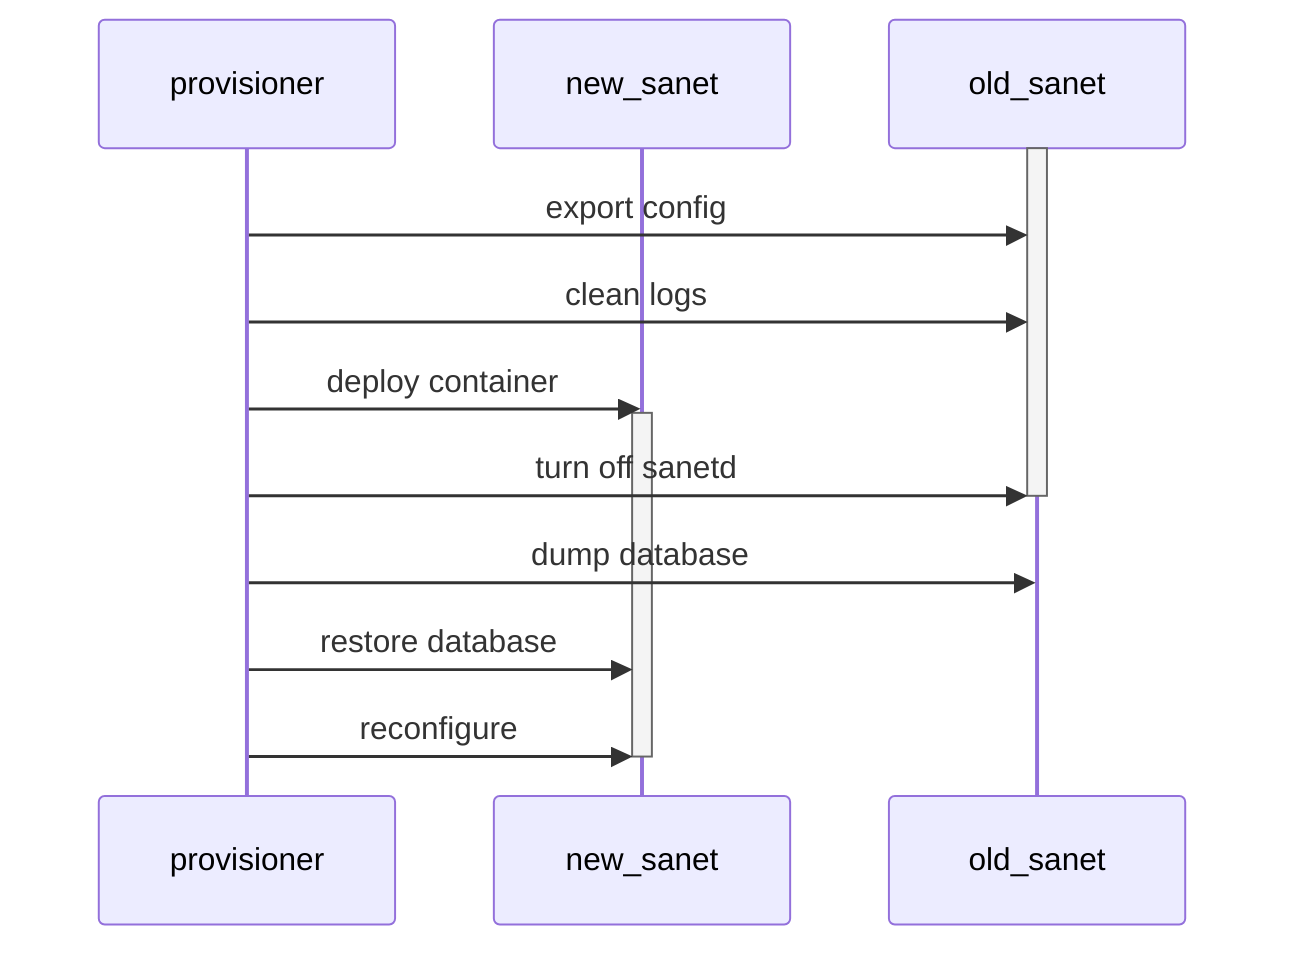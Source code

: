 sequenceDiagram
participant provisioner
participant new_sanet
participant old_sanet
activate old_sanet
provisioner ->> old_sanet: export config
provisioner ->> old_sanet: clean logs
provisioner ->> new_sanet: deploy container
activate new_sanet
provisioner ->> old_sanet: turn off sanetd
deactivate old_sanet
provisioner ->> old_sanet: dump database
provisioner ->> new_sanet: restore database
provisioner ->> new_sanet: reconfigure
deactivate new_sanet